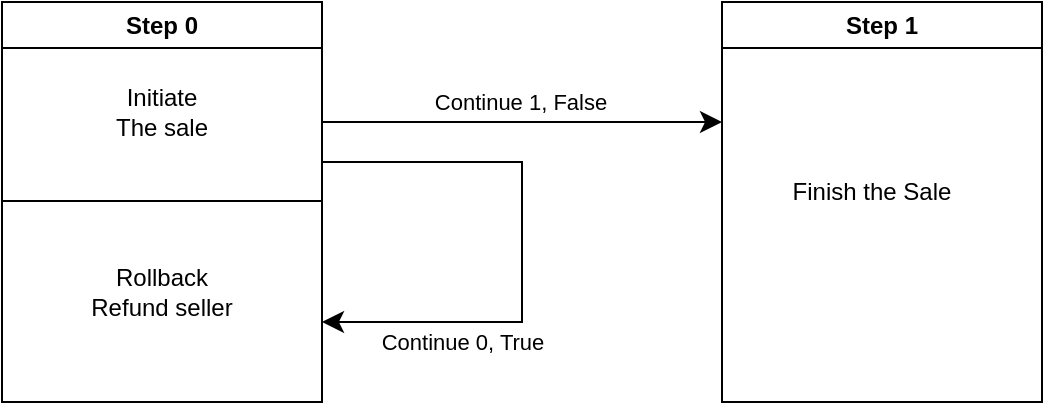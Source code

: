 <mxfile version="21.7.2" type="device">
  <diagram name="Page-1" id="27lC5j9CiZZiGHrSjYYL">
    <mxGraphModel dx="1914" dy="1071" grid="1" gridSize="10" guides="1" tooltips="1" connect="1" arrows="1" fold="1" page="1" pageScale="1" pageWidth="850" pageHeight="1100" math="0" shadow="0">
      <root>
        <mxCell id="0" />
        <mxCell id="1" parent="0" />
        <mxCell id="D6FWBxTIdnaUBAZ0wiwy-4" value="&lt;div&gt;Step 0&lt;/div&gt;" style="swimlane;whiteSpace=wrap;html=1;" vertex="1" parent="1">
          <mxGeometry x="120" y="280" width="160" height="200" as="geometry" />
        </mxCell>
        <mxCell id="D6FWBxTIdnaUBAZ0wiwy-7" value="" style="endArrow=none;html=1;rounded=0;" edge="1" parent="D6FWBxTIdnaUBAZ0wiwy-4">
          <mxGeometry width="50" height="50" relative="1" as="geometry">
            <mxPoint y="99.5" as="sourcePoint" />
            <mxPoint x="160" y="99.5" as="targetPoint" />
          </mxGeometry>
        </mxCell>
        <mxCell id="D6FWBxTIdnaUBAZ0wiwy-8" value="Initiate&lt;br&gt;The sale" style="text;html=1;strokeColor=none;fillColor=none;align=center;verticalAlign=middle;whiteSpace=wrap;rounded=0;" vertex="1" parent="D6FWBxTIdnaUBAZ0wiwy-4">
          <mxGeometry x="25" y="40" width="110" height="30" as="geometry" />
        </mxCell>
        <mxCell id="D6FWBxTIdnaUBAZ0wiwy-11" value="Rollback&lt;br&gt;Refund seller" style="text;html=1;strokeColor=none;fillColor=none;align=center;verticalAlign=middle;whiteSpace=wrap;rounded=0;" vertex="1" parent="D6FWBxTIdnaUBAZ0wiwy-4">
          <mxGeometry x="25" y="130" width="110" height="30" as="geometry" />
        </mxCell>
        <mxCell id="D6FWBxTIdnaUBAZ0wiwy-6" value="Step 1" style="swimlane;whiteSpace=wrap;html=1;" vertex="1" parent="1">
          <mxGeometry x="480" y="280" width="160" height="200" as="geometry" />
        </mxCell>
        <mxCell id="D6FWBxTIdnaUBAZ0wiwy-12" value="Finish the Sale" style="text;html=1;strokeColor=none;fillColor=none;align=center;verticalAlign=middle;whiteSpace=wrap;rounded=0;" vertex="1" parent="D6FWBxTIdnaUBAZ0wiwy-6">
          <mxGeometry x="20" y="80" width="110" height="30" as="geometry" />
        </mxCell>
        <mxCell id="D6FWBxTIdnaUBAZ0wiwy-13" value="" style="edgeStyle=segmentEdgeStyle;endArrow=classic;html=1;curved=0;rounded=0;endSize=8;startSize=8;" edge="1" parent="1">
          <mxGeometry width="50" height="50" relative="1" as="geometry">
            <mxPoint x="280" y="340" as="sourcePoint" />
            <mxPoint x="480" y="340" as="targetPoint" />
          </mxGeometry>
        </mxCell>
        <mxCell id="D6FWBxTIdnaUBAZ0wiwy-15" value="Continue 1, False" style="edgeLabel;html=1;align=center;verticalAlign=middle;resizable=0;points=[];" vertex="1" connectable="0" parent="D6FWBxTIdnaUBAZ0wiwy-13">
          <mxGeometry x="-0.01" y="-1" relative="1" as="geometry">
            <mxPoint y="-11" as="offset" />
          </mxGeometry>
        </mxCell>
        <mxCell id="D6FWBxTIdnaUBAZ0wiwy-14" value="" style="edgeStyle=segmentEdgeStyle;endArrow=classic;html=1;curved=0;rounded=0;endSize=8;startSize=8;" edge="1" parent="1">
          <mxGeometry width="50" height="50" relative="1" as="geometry">
            <mxPoint x="280" y="360" as="sourcePoint" />
            <mxPoint x="280" y="440" as="targetPoint" />
            <Array as="points">
              <mxPoint x="380" y="360" />
              <mxPoint x="380" y="440" />
            </Array>
          </mxGeometry>
        </mxCell>
        <mxCell id="D6FWBxTIdnaUBAZ0wiwy-16" value="Continue 0, True" style="edgeLabel;html=1;align=center;verticalAlign=middle;resizable=0;points=[];" vertex="1" connectable="0" parent="D6FWBxTIdnaUBAZ0wiwy-14">
          <mxGeometry x="0.436" y="-3" relative="1" as="geometry">
            <mxPoint x="-9" y="13" as="offset" />
          </mxGeometry>
        </mxCell>
      </root>
    </mxGraphModel>
  </diagram>
</mxfile>
